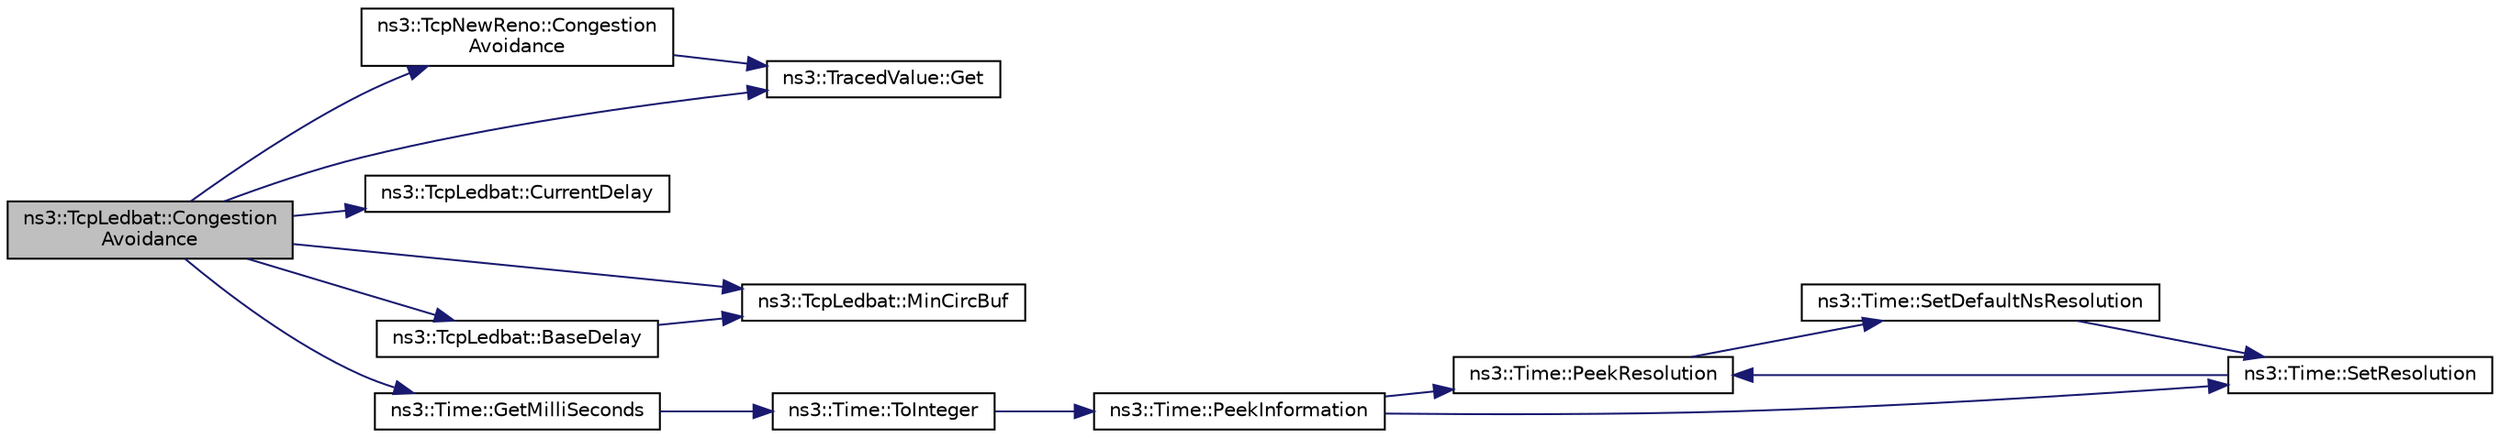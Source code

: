 digraph "ns3::TcpLedbat::CongestionAvoidance"
{
  edge [fontname="Helvetica",fontsize="10",labelfontname="Helvetica",labelfontsize="10"];
  node [fontname="Helvetica",fontsize="10",shape=record];
  rankdir="LR";
  Node1 [label="ns3::TcpLedbat::Congestion\lAvoidance",height=0.2,width=0.4,color="black", fillcolor="grey75", style="filled", fontcolor="black"];
  Node1 -> Node2 [color="midnightblue",fontsize="10",style="solid"];
  Node2 [label="ns3::TcpNewReno::Congestion\lAvoidance",height=0.2,width=0.4,color="black", fillcolor="white", style="filled",URL="$d9/d54/classns3_1_1TcpNewReno.html#a34a5eec0649a7b485852c74c825e14ba",tooltip="NewReno congestion avoidance. "];
  Node2 -> Node3 [color="midnightblue",fontsize="10",style="solid"];
  Node3 [label="ns3::TracedValue::Get",height=0.2,width=0.4,color="black", fillcolor="white", style="filled",URL="$df/d97/classns3_1_1TracedValue.html#a10fddd1de961ac65acfbeb440a1e8551"];
  Node1 -> Node3 [color="midnightblue",fontsize="10",style="solid"];
  Node1 -> Node4 [color="midnightblue",fontsize="10",style="solid"];
  Node4 [label="ns3::TcpLedbat::CurrentDelay",height=0.2,width=0.4,color="black", fillcolor="white", style="filled",URL="$dc/d18/classns3_1_1TcpLedbat.html#af8d5dbf7a101ed4c1134132724094bde",tooltip="Return the value of current delay. "];
  Node1 -> Node5 [color="midnightblue",fontsize="10",style="solid"];
  Node5 [label="ns3::TcpLedbat::MinCircBuf",height=0.2,width=0.4,color="black", fillcolor="white", style="filled",URL="$dc/d18/classns3_1_1TcpLedbat.html#a5ee6ecafab7d35aa17569d75ddb513c8",tooltip="Return the minimum delay of the buffer. "];
  Node1 -> Node6 [color="midnightblue",fontsize="10",style="solid"];
  Node6 [label="ns3::TcpLedbat::BaseDelay",height=0.2,width=0.4,color="black", fillcolor="white", style="filled",URL="$dc/d18/classns3_1_1TcpLedbat.html#a376576d38e2467910d33ce0f0ea6d4ec",tooltip="Return the value of base delay. "];
  Node6 -> Node5 [color="midnightblue",fontsize="10",style="solid"];
  Node1 -> Node7 [color="midnightblue",fontsize="10",style="solid"];
  Node7 [label="ns3::Time::GetMilliSeconds",height=0.2,width=0.4,color="black", fillcolor="white", style="filled",URL="$dc/d04/classns3_1_1Time.html#aba3428a8b6c4c8d9014ce44145081f34"];
  Node7 -> Node8 [color="midnightblue",fontsize="10",style="solid"];
  Node8 [label="ns3::Time::ToInteger",height=0.2,width=0.4,color="black", fillcolor="white", style="filled",URL="$dc/d04/classns3_1_1Time.html#a0c9c8fb9ec7222c7799c1081f14f6031"];
  Node8 -> Node9 [color="midnightblue",fontsize="10",style="solid"];
  Node9 [label="ns3::Time::PeekInformation",height=0.2,width=0.4,color="black", fillcolor="white", style="filled",URL="$dc/d04/classns3_1_1Time.html#a0b023c55c20582aa7c1781aacf128034"];
  Node9 -> Node10 [color="midnightblue",fontsize="10",style="solid"];
  Node10 [label="ns3::Time::PeekResolution",height=0.2,width=0.4,color="black", fillcolor="white", style="filled",URL="$dc/d04/classns3_1_1Time.html#a963e53522278fcbdf1ab9f7adbd0f5d6"];
  Node10 -> Node11 [color="midnightblue",fontsize="10",style="solid"];
  Node11 [label="ns3::Time::SetDefaultNsResolution",height=0.2,width=0.4,color="black", fillcolor="white", style="filled",URL="$dc/d04/classns3_1_1Time.html#a6a872e62f71dfa817fef2c549473d980"];
  Node11 -> Node12 [color="midnightblue",fontsize="10",style="solid"];
  Node12 [label="ns3::Time::SetResolution",height=0.2,width=0.4,color="black", fillcolor="white", style="filled",URL="$dc/d04/classns3_1_1Time.html#ac89165ba7715b66017a49c718f4aef09"];
  Node12 -> Node10 [color="midnightblue",fontsize="10",style="solid"];
  Node9 -> Node12 [color="midnightblue",fontsize="10",style="solid"];
}
